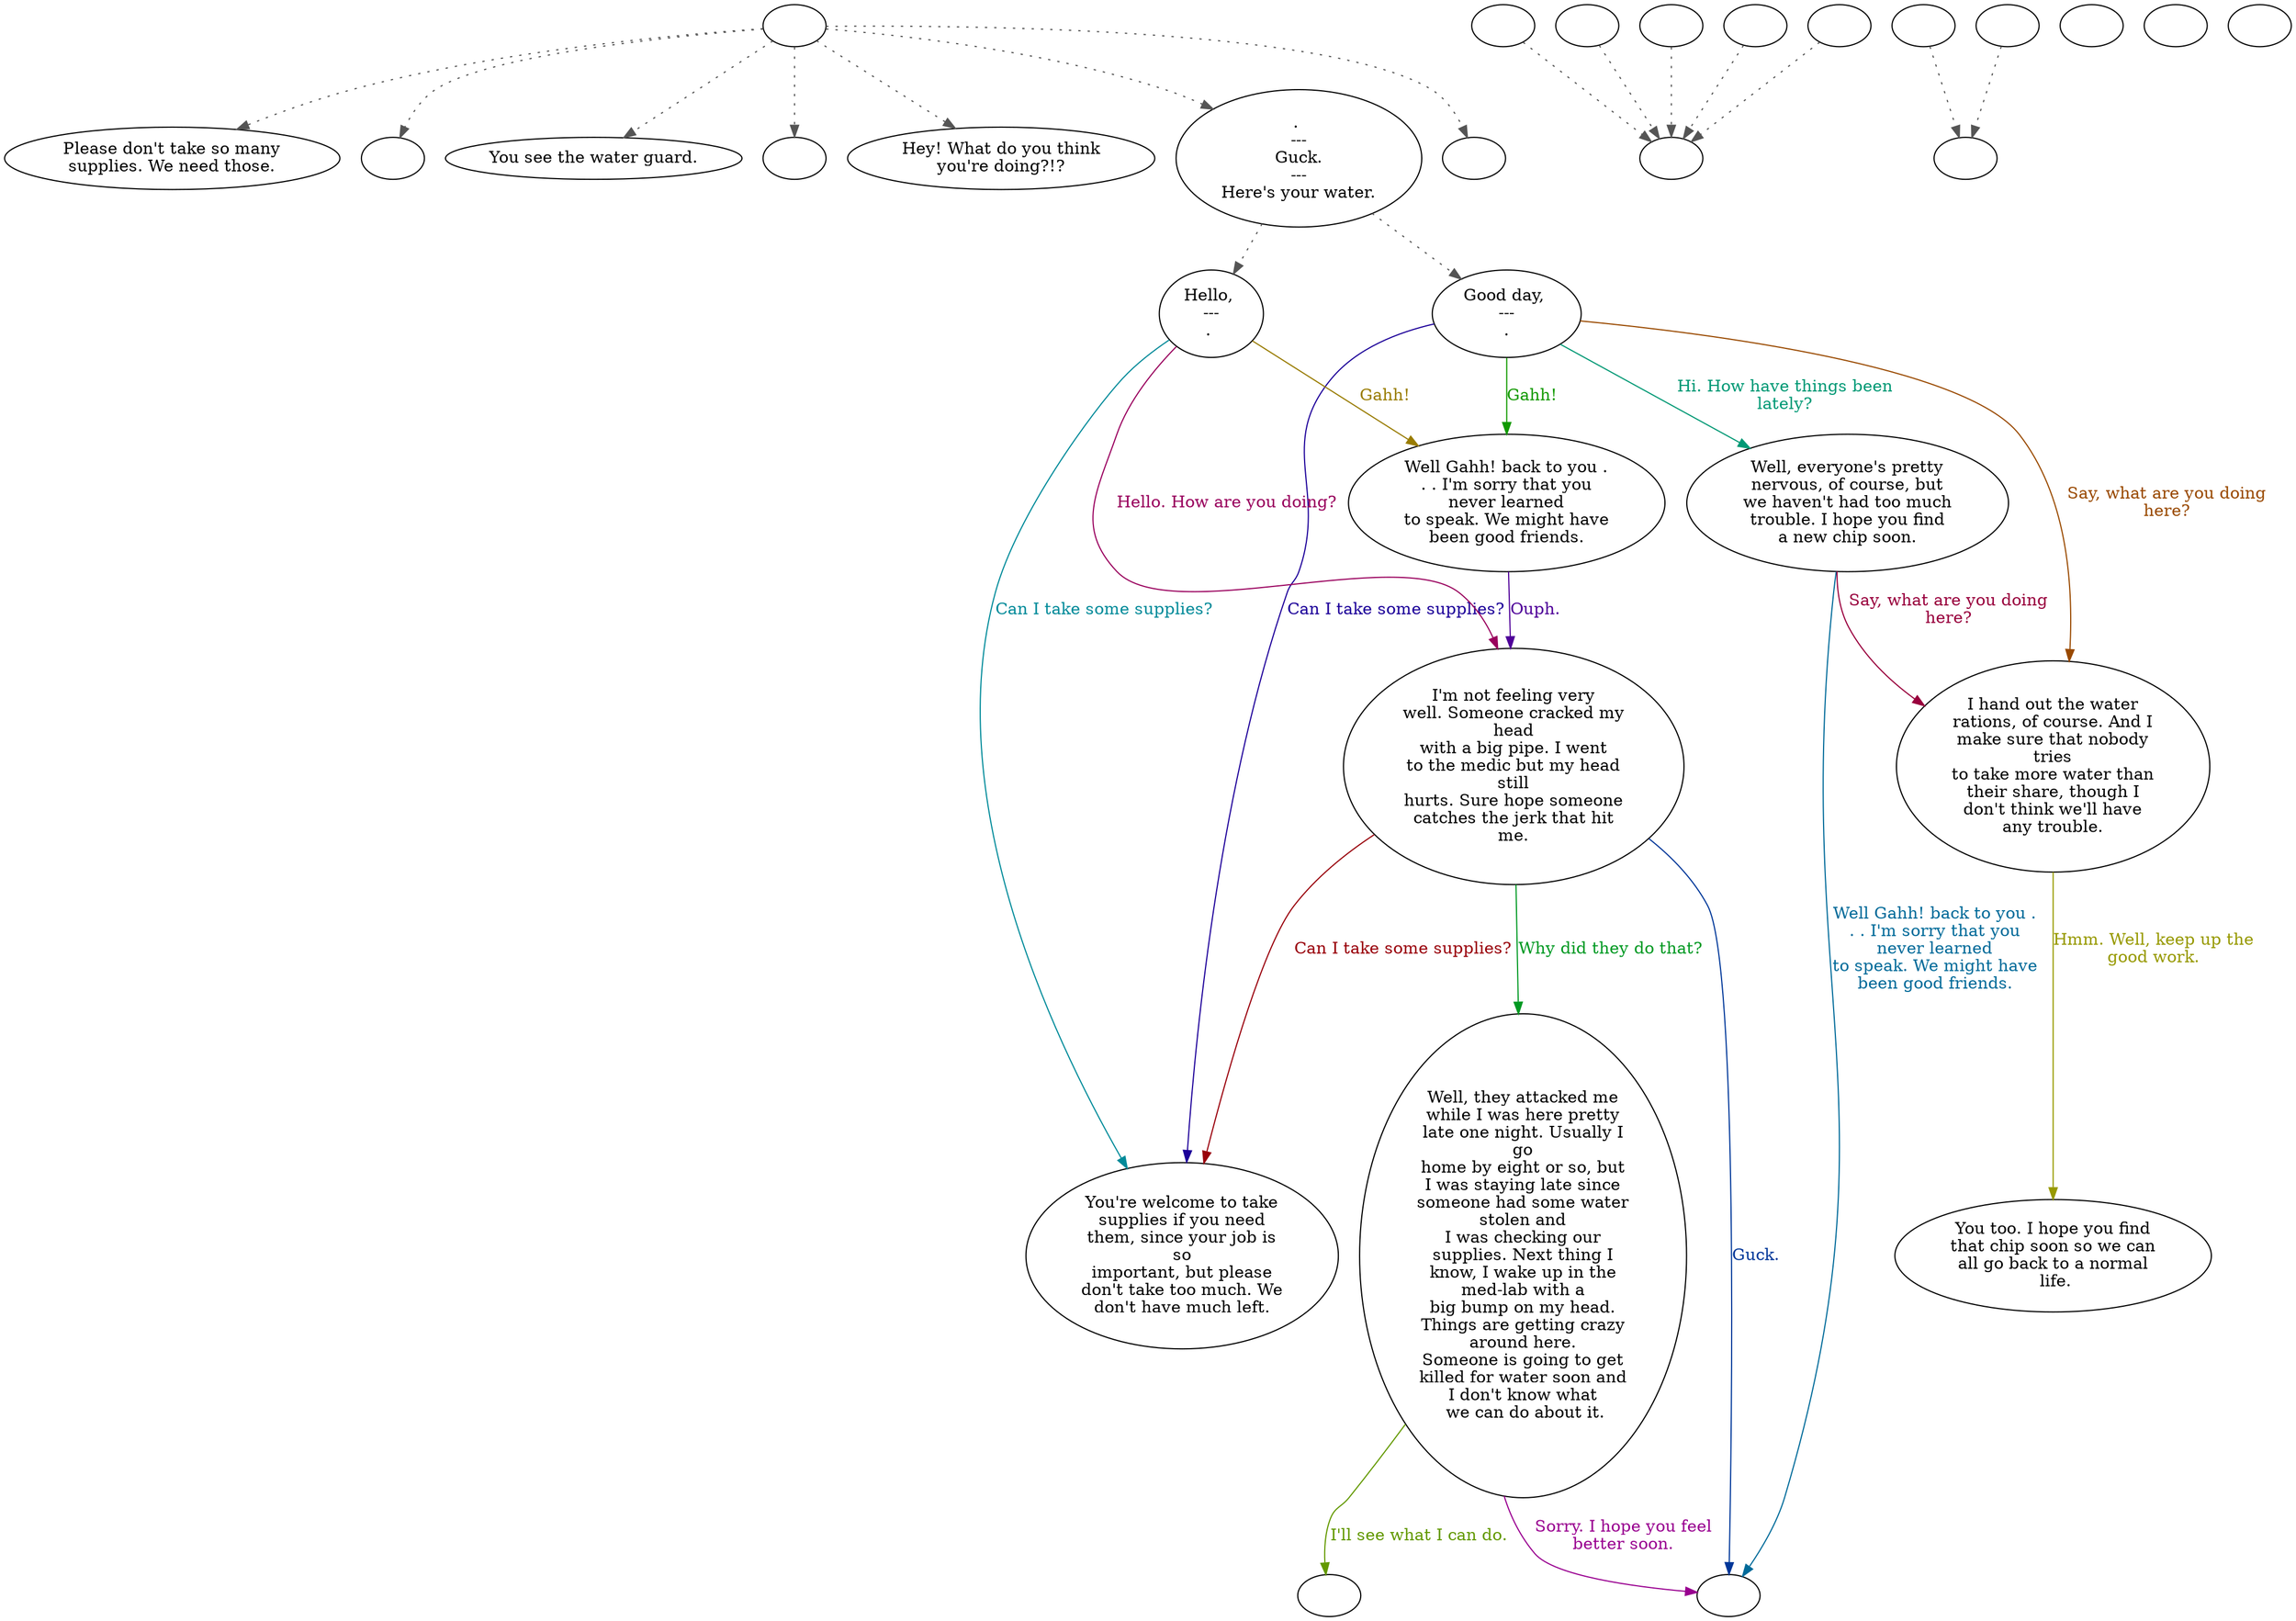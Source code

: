 digraph WTRGRD {
  "start" [style=filled       fillcolor="#FFFFFF"       color="#000000"]
  "start" -> "critter_p_proc" [style=dotted color="#555555"]
  "start" -> "destroy_p_proc" [style=dotted color="#555555"]
  "start" -> "look_at_p_proc" [style=dotted color="#555555"]
  "start" -> "map_enter_p_proc" [style=dotted color="#555555"]
  "start" -> "pickup_p_proc" [style=dotted color="#555555"]
  "start" -> "talk_p_proc" [style=dotted color="#555555"]
  "start" -> "timed_event_p_proc" [style=dotted color="#555555"]
  "start" [label=""]
  "critter_p_proc" [style=filled       fillcolor="#FFFFFF"       color="#000000"]
  "critter_p_proc" [label="Please don't take so many\nsupplies. We need those."]
  "destroy_p_proc" [style=filled       fillcolor="#FFFFFF"       color="#000000"]
  "destroy_p_proc" [label=""]
  "look_at_p_proc" [style=filled       fillcolor="#FFFFFF"       color="#000000"]
  "look_at_p_proc" [label="You see the water guard."]
  "map_enter_p_proc" [style=filled       fillcolor="#FFFFFF"       color="#000000"]
  "map_enter_p_proc" [label=""]
  "pickup_p_proc" [style=filled       fillcolor="#FFFFFF"       color="#000000"]
  "pickup_p_proc" [label="Hey! What do you think\nyou're doing?!?"]
  "talk_p_proc" [style=filled       fillcolor="#FFFFFF"       color="#000000"]
  "talk_p_proc" -> "WtrGrd05" [style=dotted color="#555555"]
  "talk_p_proc" -> "WtrGrd01" [style=dotted color="#555555"]
  "talk_p_proc" [label=". \n---\nGuck.\n---\nHere's your water."]
  "timed_event_p_proc" [style=filled       fillcolor="#FFFFFF"       color="#000000"]
  "timed_event_p_proc" [label=""]
  "WtrGrd01" [style=filled       fillcolor="#FFFFFF"       color="#000000"]
  "WtrGrd01" [label="Hello, \n---\n. "]
  "WtrGrd01" -> "WtrGrd03" [label="Hello. How are you doing?" color="#99005D" fontcolor="#99005D"]
  "WtrGrd01" -> "WtrGrd09" [label="Can I take some supplies?" color="#008A99" fontcolor="#008A99"]
  "WtrGrd01" -> "WtrGrd02" [label="Gahh!" color="#997C00" fontcolor="#997C00"]
  "WtrGrd02" [style=filled       fillcolor="#FFFFFF"       color="#000000"]
  "WtrGrd02" [label="Well Gahh! back to you .\n. . I'm sorry that you\nnever learned\nto speak. We might have\nbeen good friends."]
  "WtrGrd02" -> "WtrGrd03" [label="Ouph." color="#4F0099" fontcolor="#4F0099"]
  "WtrGrd03" [style=filled       fillcolor="#FFFFFF"       color="#000000"]
  "WtrGrd03" [label="I'm not feeling very\nwell. Someone cracked my\nhead\nwith a big pipe. I went\nto the medic but my head\nstill\nhurts. Sure hope someone\ncatches the jerk that hit\nme."]
  "WtrGrd03" -> "WtrGrd04" [label="Why did they do that?" color="#009922" fontcolor="#009922"]
  "WtrGrd03" -> "WtrGrd09" [label="Can I take some supplies?" color="#99000A" fontcolor="#99000A"]
  "WtrGrd03" -> "WtrGrdEnd" [label="Guck." color="#003799" fontcolor="#003799"]
  "WtrGrd04" [style=filled       fillcolor="#FFFFFF"       color="#000000"]
  "WtrGrd04" [label="Well, they attacked me\nwhile I was here pretty\nlate one night. Usually I\ngo\nhome by eight or so, but\nI was staying late since\nsomeone had some water\nstolen and\nI was checking our\nsupplies. Next thing I\nknow, I wake up in the\nmed-lab with a\nbig bump on my head.\nThings are getting crazy\naround here.\nSomeone is going to get\nkilled for water soon and\nI don't know what\n we can do about it."]
  "WtrGrd04" -> "WtrGrdQuest" [label="I'll see what I can do." color="#639900" fontcolor="#639900"]
  "WtrGrd04" -> "WtrGrdEnd" [label="Sorry. I hope you feel\nbetter soon." color="#990090" fontcolor="#990090"]
  "WtrGrd05" [style=filled       fillcolor="#FFFFFF"       color="#000000"]
  "WtrGrd05" [label="Good day, \n---\n."]
  "WtrGrd05" -> "WtrGrd06" [label="Hi. How have things been\nlately?" color="#009975" fontcolor="#009975"]
  "WtrGrd05" -> "WtrGRd07" [label="Say, what are you doing\nhere?" color="#994900" fontcolor="#994900"]
  "WtrGrd05" -> "WtrGrd09" [label="Can I take some supplies?" color="#1C0099" fontcolor="#1C0099"]
  "WtrGrd05" -> "WtrGrd02" [label="Gahh!" color="#119900" fontcolor="#119900"]
  "WtrGrd06" [style=filled       fillcolor="#FFFFFF"       color="#000000"]
  "WtrGrd06" [label="Well, everyone's pretty\nnervous, of course, but\nwe haven't had too much\ntrouble. I hope you find\na new chip soon."]
  "WtrGrd06" -> "WtrGRd07" [label="Say, what are you doing\nhere?" color="#99003D" fontcolor="#99003D"]
  "WtrGrd06" -> "WtrGrdEnd" [label="Well Gahh! back to you .\n. . I'm sorry that you\nnever learned\nto speak. We might have\nbeen good friends." color="#006A99" fontcolor="#006A99"]
  "WtrGRd07" [style=filled       fillcolor="#FFFFFF"       color="#000000"]
  "WtrGRd07" [label="I hand out the water\nrations, of course. And I\nmake sure that nobody\ntries\nto take more water than\ntheir share, though I\ndon't think we'll have\nany trouble."]
  "WtrGRd07" -> "WtrGRd08" [label="Hmm. Well, keep up the\ngood work." color="#979900" fontcolor="#979900"]
  "WtrGRd08" [style=filled       fillcolor="#FFFFFF"       color="#000000"]
  "WtrGRd08" [label="You too. I hope you find\nthat chip soon so we can\nall go back to a normal\n life."]
  "WtrGrd09" [style=filled       fillcolor="#FFFFFF"       color="#000000"]
  "WtrGrd09" [label="You're welcome to take\nsupplies if you need\nthem, since your job is\nso\nimportant, but please\ndon't take too much. We\ndon't have much left."]
  "WtrGrdEnd" [style=filled       fillcolor="#FFFFFF"       color="#000000"]
  "WtrGrdEnd" [label=""]
  "WtrGrdQuest" [style=filled       fillcolor="#FFFFFF"       color="#000000"]
  "WtrGrdQuest" [label=""]
  "get_reaction" [style=filled       fillcolor="#FFFFFF"       color="#000000"]
  "get_reaction" -> "ReactToLevel" [style=dotted color="#555555"]
  "get_reaction" [label=""]
  "ReactToLevel" [style=filled       fillcolor="#FFFFFF"       color="#000000"]
  "ReactToLevel" [label=""]
  "LevelToReact" [style=filled       fillcolor="#FFFFFF"       color="#000000"]
  "LevelToReact" [label=""]
  "UpReact" [style=filled       fillcolor="#FFFFFF"       color="#000000"]
  "UpReact" -> "ReactToLevel" [style=dotted color="#555555"]
  "UpReact" [label=""]
  "DownReact" [style=filled       fillcolor="#FFFFFF"       color="#000000"]
  "DownReact" -> "ReactToLevel" [style=dotted color="#555555"]
  "DownReact" [label=""]
  "BottomReact" [style=filled       fillcolor="#FFFFFF"       color="#000000"]
  "BottomReact" [label=""]
  "TopReact" [style=filled       fillcolor="#FFFFFF"       color="#000000"]
  "TopReact" [label=""]
  "BigUpReact" [style=filled       fillcolor="#FFFFFF"       color="#000000"]
  "BigUpReact" -> "ReactToLevel" [style=dotted color="#555555"]
  "BigUpReact" [label=""]
  "BigDownReact" [style=filled       fillcolor="#FFFFFF"       color="#000000"]
  "BigDownReact" -> "ReactToLevel" [style=dotted color="#555555"]
  "BigDownReact" [label=""]
  "UpReactLevel" [style=filled       fillcolor="#FFFFFF"       color="#000000"]
  "UpReactLevel" -> "LevelToReact" [style=dotted color="#555555"]
  "UpReactLevel" [label=""]
  "DownReactLevel" [style=filled       fillcolor="#FFFFFF"       color="#000000"]
  "DownReactLevel" -> "LevelToReact" [style=dotted color="#555555"]
  "DownReactLevel" [label=""]
  "Goodbyes" [style=filled       fillcolor="#FFFFFF"       color="#000000"]
  "Goodbyes" [label=""]
}